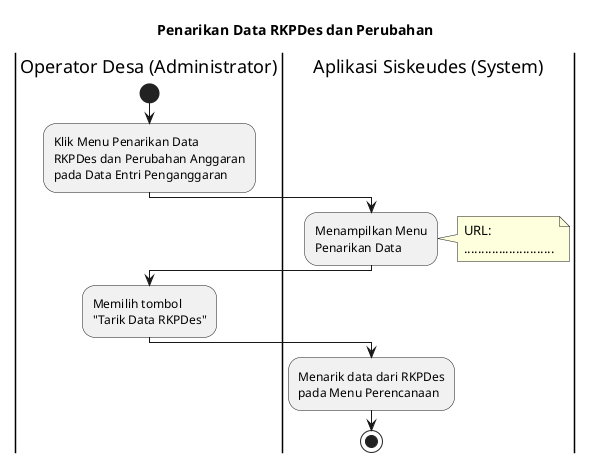 @startuml
title "Penarikan Data RKPDes dan Perubahan"
|Operator Desa (Administrator)|
start
:Klik Menu Penarikan Data
RKPDes dan Perubahan Anggaran
pada Data Entri Penganggaran;
|Aplikasi Siskeudes (System)|
:Menampilkan Menu
Penarikan Data;
note right
    URL:
    ..........................
end note
|Operator Desa (Administrator)|
:Memilih tombol
"Tarik Data RKPDes";
|Aplikasi Siskeudes (System)|
:Menarik data dari RKPDes
pada Menu Perencanaan;
stop
@enduml